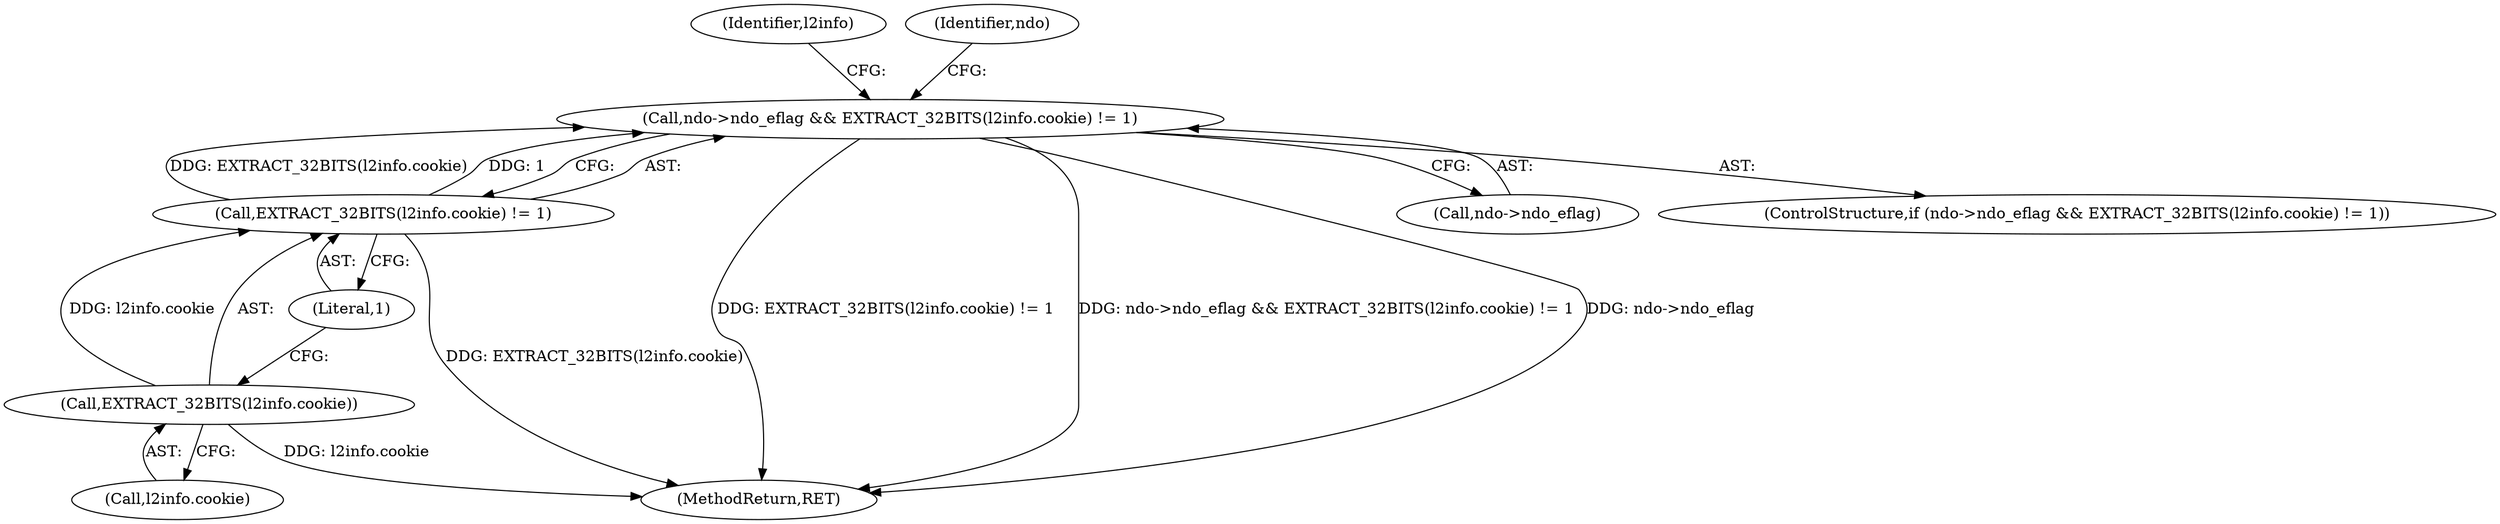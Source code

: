 digraph "0_tcpdump_1dcd10aceabbc03bf571ea32b892c522cbe923de_7@pointer" {
"1000219" [label="(Call,ndo->ndo_eflag && EXTRACT_32BITS(l2info.cookie) != 1)"];
"1000223" [label="(Call,EXTRACT_32BITS(l2info.cookie) != 1)"];
"1000224" [label="(Call,EXTRACT_32BITS(l2info.cookie))"];
"1000281" [label="(MethodReturn,RET)"];
"1000224" [label="(Call,EXTRACT_32BITS(l2info.cookie))"];
"1000228" [label="(Literal,1)"];
"1000223" [label="(Call,EXTRACT_32BITS(l2info.cookie) != 1)"];
"1000220" [label="(Call,ndo->ndo_eflag)"];
"1000219" [label="(Call,ndo->ndo_eflag && EXTRACT_32BITS(l2info.cookie) != 1)"];
"1000218" [label="(ControlStructure,if (ndo->ndo_eflag && EXTRACT_32BITS(l2info.cookie) != 1))"];
"1000239" [label="(Identifier,l2info)"];
"1000225" [label="(Call,l2info.cookie)"];
"1000231" [label="(Identifier,ndo)"];
"1000219" -> "1000218"  [label="AST: "];
"1000219" -> "1000220"  [label="CFG: "];
"1000219" -> "1000223"  [label="CFG: "];
"1000220" -> "1000219"  [label="AST: "];
"1000223" -> "1000219"  [label="AST: "];
"1000231" -> "1000219"  [label="CFG: "];
"1000239" -> "1000219"  [label="CFG: "];
"1000219" -> "1000281"  [label="DDG: EXTRACT_32BITS(l2info.cookie) != 1"];
"1000219" -> "1000281"  [label="DDG: ndo->ndo_eflag && EXTRACT_32BITS(l2info.cookie) != 1"];
"1000219" -> "1000281"  [label="DDG: ndo->ndo_eflag"];
"1000223" -> "1000219"  [label="DDG: EXTRACT_32BITS(l2info.cookie)"];
"1000223" -> "1000219"  [label="DDG: 1"];
"1000223" -> "1000228"  [label="CFG: "];
"1000224" -> "1000223"  [label="AST: "];
"1000228" -> "1000223"  [label="AST: "];
"1000223" -> "1000281"  [label="DDG: EXTRACT_32BITS(l2info.cookie)"];
"1000224" -> "1000223"  [label="DDG: l2info.cookie"];
"1000224" -> "1000225"  [label="CFG: "];
"1000225" -> "1000224"  [label="AST: "];
"1000228" -> "1000224"  [label="CFG: "];
"1000224" -> "1000281"  [label="DDG: l2info.cookie"];
}
